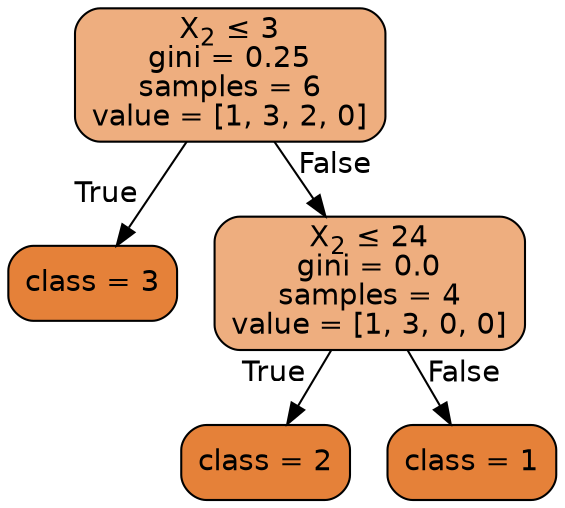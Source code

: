 
    digraph Tree {
    node [shape=box, style="filled, rounded", color="black", fontname=helvetica] ;
    edge [fontname=helvetica] ;
        0 [label=<X<SUB>2</SUB> &le; 3<br/>gini = 0.25<br/>samples = 6<br/>value = [1, 3, 2, 0]>, fillcolor="#e58139a4"] ;
    1 [label="class = 3", fillcolor="#e58139ff"] ;
    2 [label=<X<SUB>2</SUB> &le; 24<br/>gini = 0.0<br/>samples = 4<br/>value = [1, 3, 0, 0]>, fillcolor="#e58139a4"] ;
    5 [label="class = 2", fillcolor="#e58139ff"] ;
    6 [label="class = 1", fillcolor="#e58139ff"] ;
    2 -> 5 [labeldistance=2.5, labelangle=45, headlabel="True"] ;
    2 -> 6 [labeldistance=2.5, labelangle=-45, headlabel="False"] ;
    0 -> 1 [labeldistance=2.5, labelangle=45, headlabel="True"] ;
    0 -> 2 [labeldistance=2.5, labelangle=-45, headlabel="False"] ;

    }
    